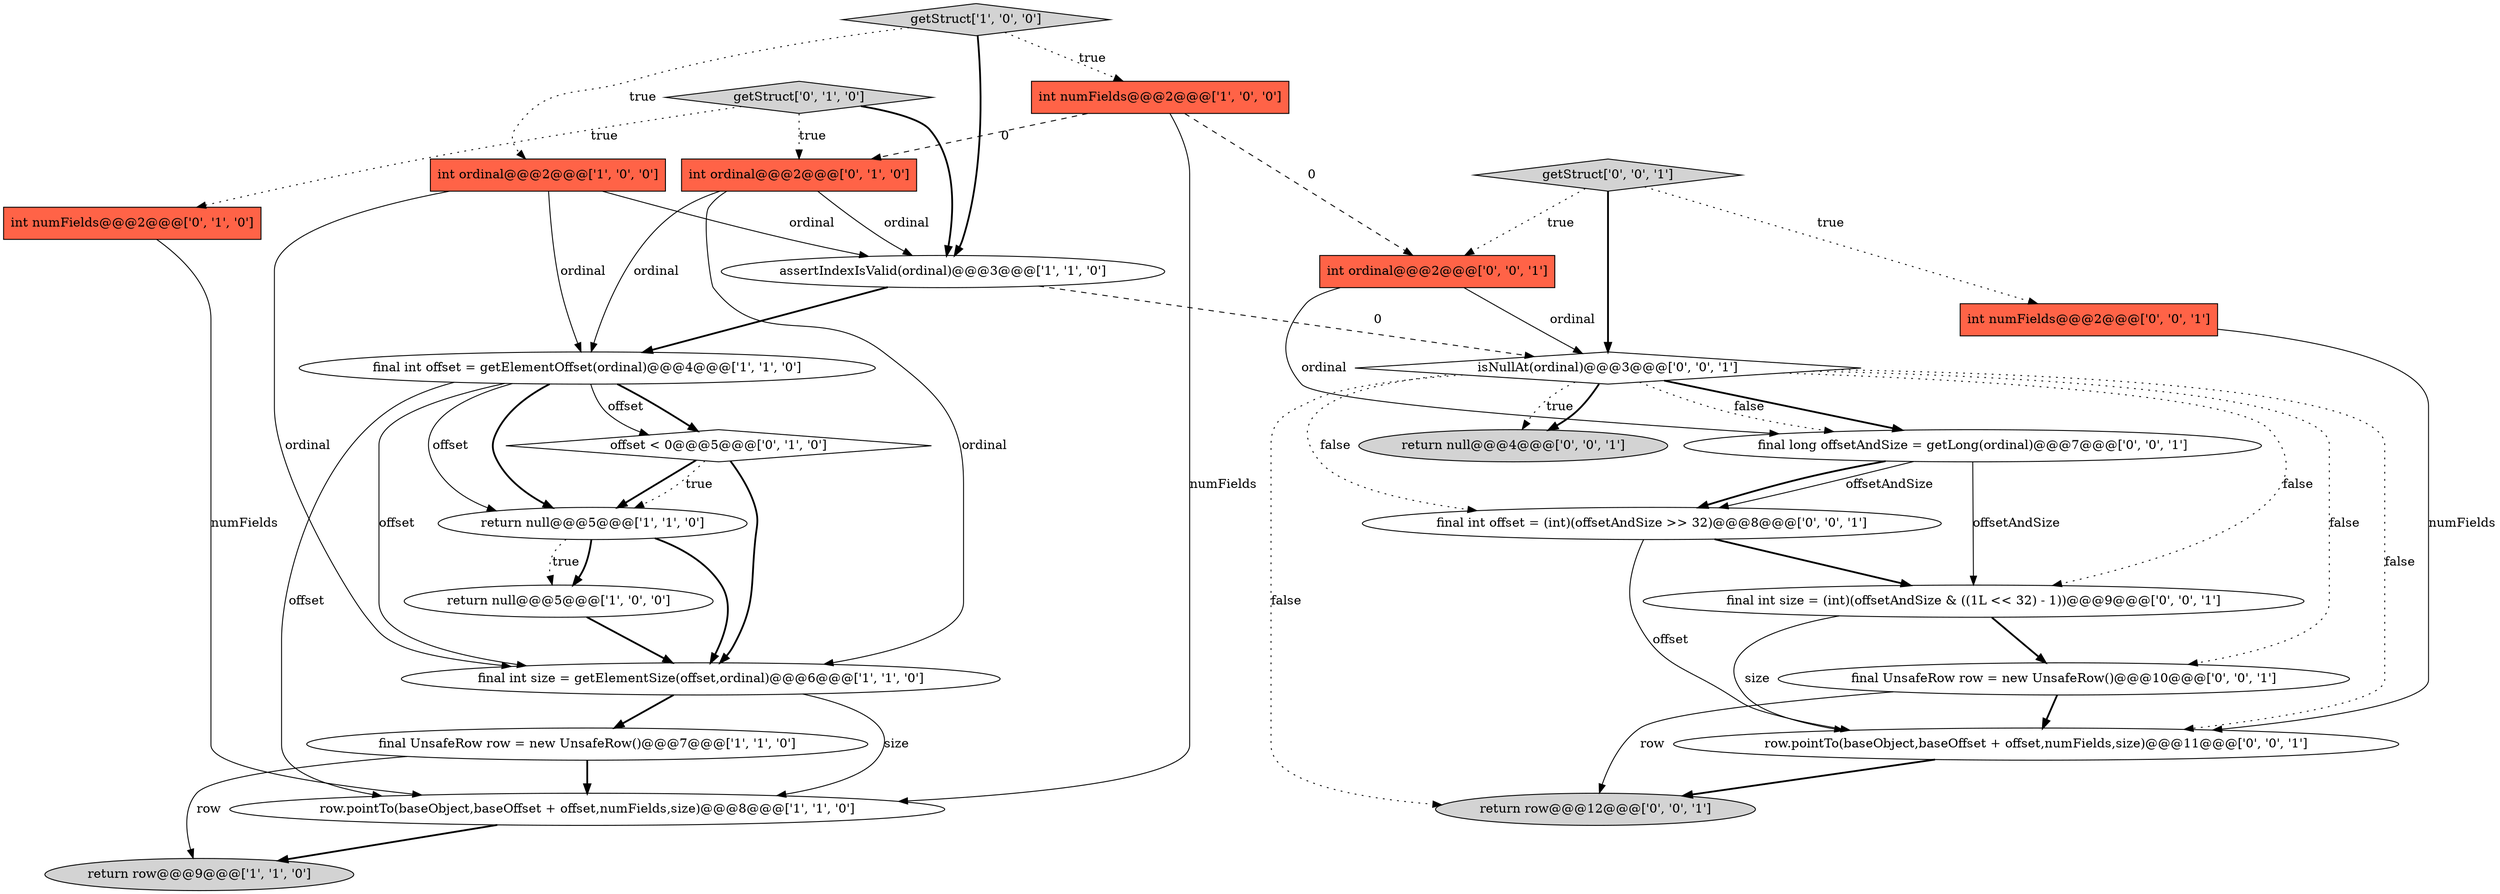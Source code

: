 digraph {
23 [style = filled, label = "final long offsetAndSize = getLong(ordinal)@@@7@@@['0', '0', '1']", fillcolor = white, shape = ellipse image = "AAA0AAABBB3BBB"];
0 [style = filled, label = "assertIndexIsValid(ordinal)@@@3@@@['1', '1', '0']", fillcolor = white, shape = ellipse image = "AAA0AAABBB1BBB"];
11 [style = filled, label = "int numFields@@@2@@@['0', '1', '0']", fillcolor = tomato, shape = box image = "AAA0AAABBB2BBB"];
6 [style = filled, label = "int numFields@@@2@@@['1', '0', '0']", fillcolor = tomato, shape = box image = "AAA1AAABBB1BBB"];
12 [style = filled, label = "offset < 0@@@5@@@['0', '1', '0']", fillcolor = white, shape = diamond image = "AAA0AAABBB2BBB"];
21 [style = filled, label = "final int size = (int)(offsetAndSize & ((1L << 32) - 1))@@@9@@@['0', '0', '1']", fillcolor = white, shape = ellipse image = "AAA0AAABBB3BBB"];
4 [style = filled, label = "return null@@@5@@@['1', '0', '0']", fillcolor = white, shape = ellipse image = "AAA0AAABBB1BBB"];
5 [style = filled, label = "int ordinal@@@2@@@['1', '0', '0']", fillcolor = tomato, shape = box image = "AAA0AAABBB1BBB"];
16 [style = filled, label = "row.pointTo(baseObject,baseOffset + offset,numFields,size)@@@11@@@['0', '0', '1']", fillcolor = white, shape = ellipse image = "AAA0AAABBB3BBB"];
15 [style = filled, label = "return null@@@4@@@['0', '0', '1']", fillcolor = lightgray, shape = ellipse image = "AAA0AAABBB3BBB"];
24 [style = filled, label = "getStruct['0', '0', '1']", fillcolor = lightgray, shape = diamond image = "AAA0AAABBB3BBB"];
14 [style = filled, label = "getStruct['0', '1', '0']", fillcolor = lightgray, shape = diamond image = "AAA0AAABBB2BBB"];
9 [style = filled, label = "row.pointTo(baseObject,baseOffset + offset,numFields,size)@@@8@@@['1', '1', '0']", fillcolor = white, shape = ellipse image = "AAA0AAABBB1BBB"];
7 [style = filled, label = "final UnsafeRow row = new UnsafeRow()@@@7@@@['1', '1', '0']", fillcolor = white, shape = ellipse image = "AAA0AAABBB1BBB"];
2 [style = filled, label = "getStruct['1', '0', '0']", fillcolor = lightgray, shape = diamond image = "AAA0AAABBB1BBB"];
10 [style = filled, label = "return null@@@5@@@['1', '1', '0']", fillcolor = white, shape = ellipse image = "AAA0AAABBB1BBB"];
18 [style = filled, label = "int numFields@@@2@@@['0', '0', '1']", fillcolor = tomato, shape = box image = "AAA0AAABBB3BBB"];
13 [style = filled, label = "int ordinal@@@2@@@['0', '1', '0']", fillcolor = tomato, shape = box image = "AAA1AAABBB2BBB"];
3 [style = filled, label = "return row@@@9@@@['1', '1', '0']", fillcolor = lightgray, shape = ellipse image = "AAA0AAABBB1BBB"];
8 [style = filled, label = "final int size = getElementSize(offset,ordinal)@@@6@@@['1', '1', '0']", fillcolor = white, shape = ellipse image = "AAA0AAABBB1BBB"];
17 [style = filled, label = "return row@@@12@@@['0', '0', '1']", fillcolor = lightgray, shape = ellipse image = "AAA0AAABBB3BBB"];
25 [style = filled, label = "isNullAt(ordinal)@@@3@@@['0', '0', '1']", fillcolor = white, shape = diamond image = "AAA0AAABBB3BBB"];
20 [style = filled, label = "final UnsafeRow row = new UnsafeRow()@@@10@@@['0', '0', '1']", fillcolor = white, shape = ellipse image = "AAA0AAABBB3BBB"];
1 [style = filled, label = "final int offset = getElementOffset(ordinal)@@@4@@@['1', '1', '0']", fillcolor = white, shape = ellipse image = "AAA0AAABBB1BBB"];
22 [style = filled, label = "int ordinal@@@2@@@['0', '0', '1']", fillcolor = tomato, shape = box image = "AAA0AAABBB3BBB"];
19 [style = filled, label = "final int offset = (int)(offsetAndSize >> 32)@@@8@@@['0', '0', '1']", fillcolor = white, shape = ellipse image = "AAA0AAABBB3BBB"];
5->1 [style = solid, label="ordinal"];
1->8 [style = solid, label="offset"];
25->23 [style = bold, label=""];
11->9 [style = solid, label="numFields"];
6->9 [style = solid, label="numFields"];
22->23 [style = solid, label="ordinal"];
7->3 [style = solid, label="row"];
24->18 [style = dotted, label="true"];
5->0 [style = solid, label="ordinal"];
16->17 [style = bold, label=""];
25->19 [style = dotted, label="false"];
8->9 [style = solid, label="size"];
22->25 [style = solid, label="ordinal"];
23->21 [style = solid, label="offsetAndSize"];
6->22 [style = dashed, label="0"];
14->13 [style = dotted, label="true"];
8->7 [style = bold, label=""];
1->10 [style = solid, label="offset"];
5->8 [style = solid, label="ordinal"];
25->20 [style = dotted, label="false"];
13->8 [style = solid, label="ordinal"];
7->9 [style = bold, label=""];
25->15 [style = dotted, label="true"];
2->0 [style = bold, label=""];
12->10 [style = bold, label=""];
25->21 [style = dotted, label="false"];
21->20 [style = bold, label=""];
20->16 [style = bold, label=""];
25->17 [style = dotted, label="false"];
10->8 [style = bold, label=""];
14->0 [style = bold, label=""];
12->10 [style = dotted, label="true"];
6->13 [style = dashed, label="0"];
13->1 [style = solid, label="ordinal"];
2->6 [style = dotted, label="true"];
12->8 [style = bold, label=""];
0->1 [style = bold, label=""];
1->9 [style = solid, label="offset"];
23->19 [style = bold, label=""];
24->25 [style = bold, label=""];
24->22 [style = dotted, label="true"];
1->12 [style = bold, label=""];
10->4 [style = bold, label=""];
25->15 [style = bold, label=""];
9->3 [style = bold, label=""];
4->8 [style = bold, label=""];
23->19 [style = solid, label="offsetAndSize"];
14->11 [style = dotted, label="true"];
0->25 [style = dashed, label="0"];
1->12 [style = solid, label="offset"];
21->16 [style = solid, label="size"];
10->4 [style = dotted, label="true"];
2->5 [style = dotted, label="true"];
25->23 [style = dotted, label="false"];
25->16 [style = dotted, label="false"];
1->10 [style = bold, label=""];
13->0 [style = solid, label="ordinal"];
19->16 [style = solid, label="offset"];
18->16 [style = solid, label="numFields"];
20->17 [style = solid, label="row"];
19->21 [style = bold, label=""];
}
